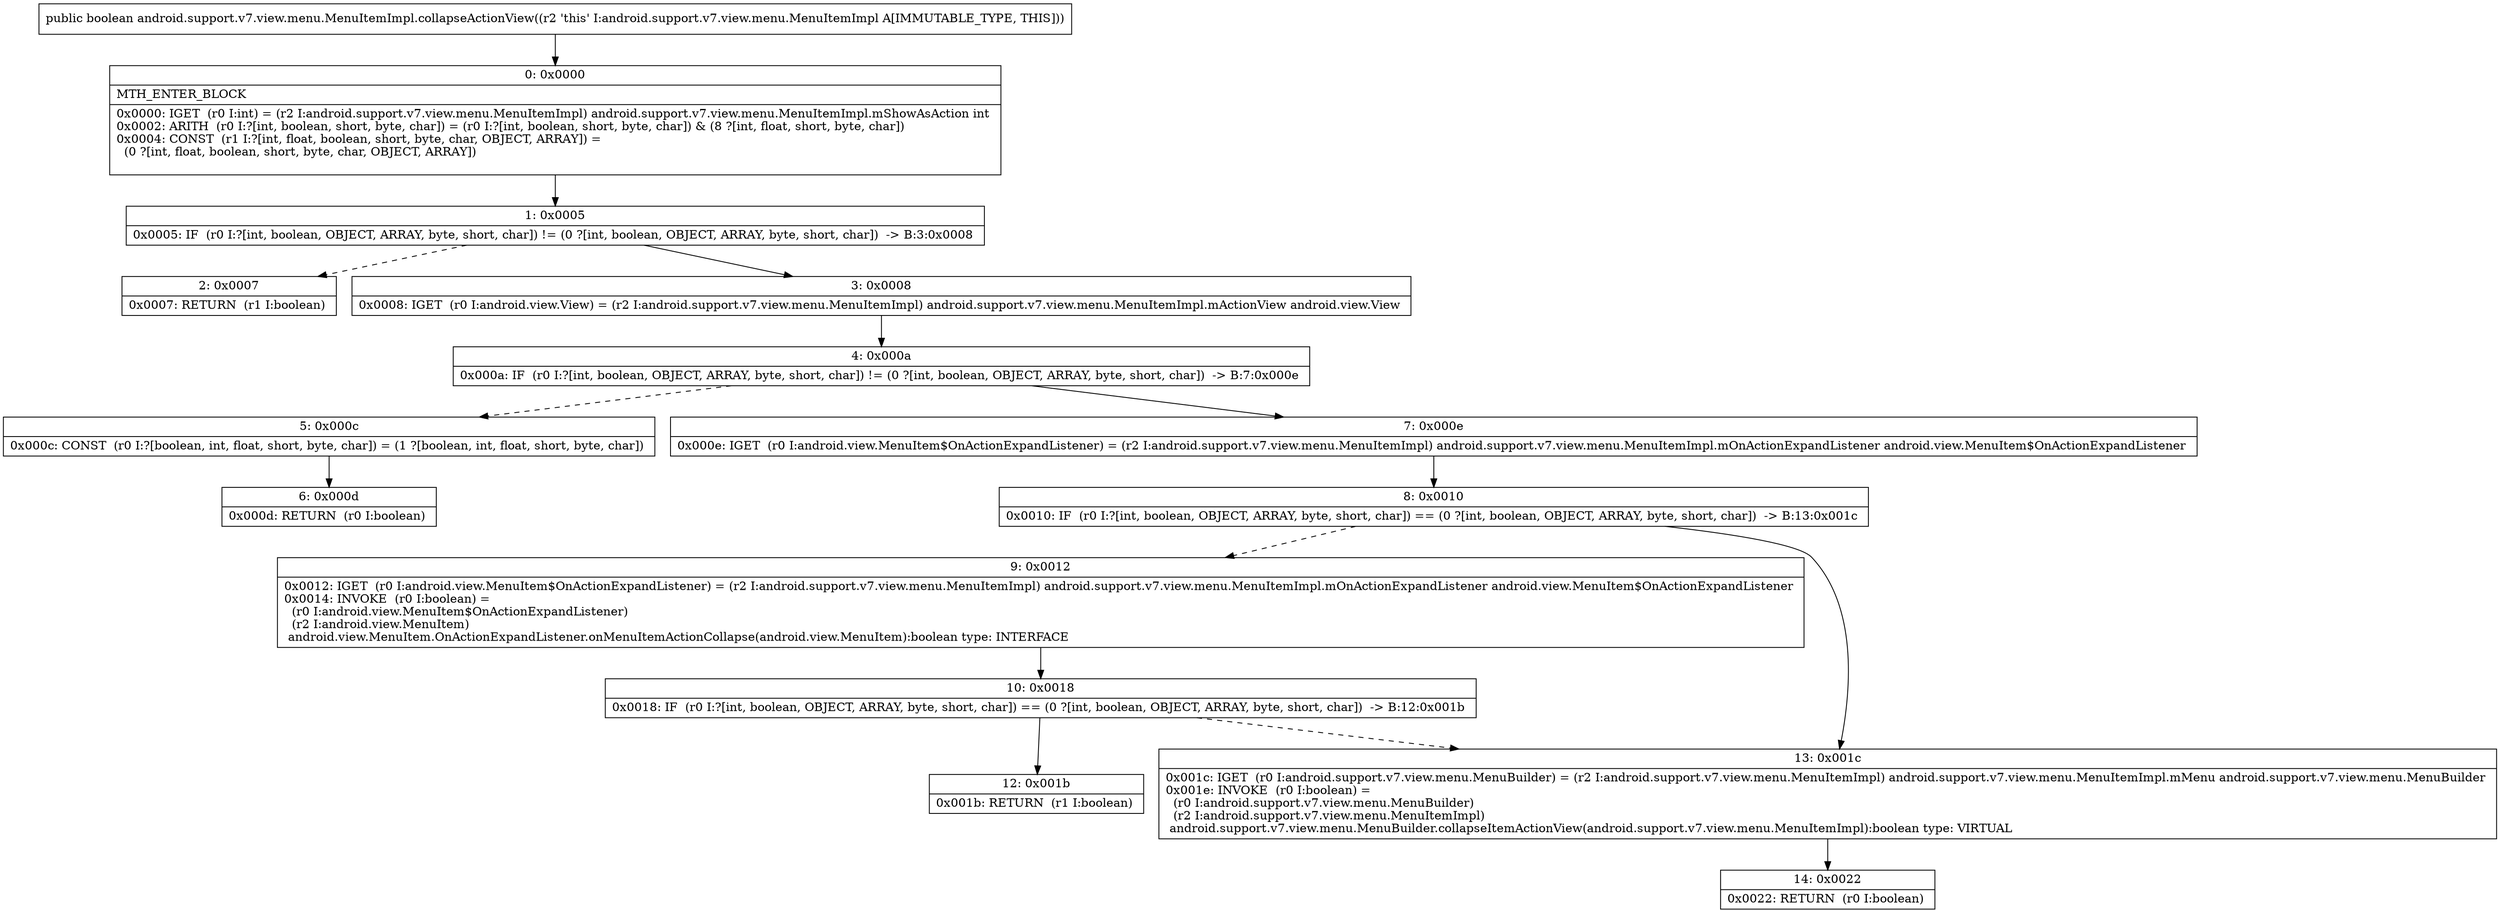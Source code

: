 digraph "CFG forandroid.support.v7.view.menu.MenuItemImpl.collapseActionView()Z" {
Node_0 [shape=record,label="{0\:\ 0x0000|MTH_ENTER_BLOCK\l|0x0000: IGET  (r0 I:int) = (r2 I:android.support.v7.view.menu.MenuItemImpl) android.support.v7.view.menu.MenuItemImpl.mShowAsAction int \l0x0002: ARITH  (r0 I:?[int, boolean, short, byte, char]) = (r0 I:?[int, boolean, short, byte, char]) & (8 ?[int, float, short, byte, char]) \l0x0004: CONST  (r1 I:?[int, float, boolean, short, byte, char, OBJECT, ARRAY]) = \l  (0 ?[int, float, boolean, short, byte, char, OBJECT, ARRAY])\l \l}"];
Node_1 [shape=record,label="{1\:\ 0x0005|0x0005: IF  (r0 I:?[int, boolean, OBJECT, ARRAY, byte, short, char]) != (0 ?[int, boolean, OBJECT, ARRAY, byte, short, char])  \-\> B:3:0x0008 \l}"];
Node_2 [shape=record,label="{2\:\ 0x0007|0x0007: RETURN  (r1 I:boolean) \l}"];
Node_3 [shape=record,label="{3\:\ 0x0008|0x0008: IGET  (r0 I:android.view.View) = (r2 I:android.support.v7.view.menu.MenuItemImpl) android.support.v7.view.menu.MenuItemImpl.mActionView android.view.View \l}"];
Node_4 [shape=record,label="{4\:\ 0x000a|0x000a: IF  (r0 I:?[int, boolean, OBJECT, ARRAY, byte, short, char]) != (0 ?[int, boolean, OBJECT, ARRAY, byte, short, char])  \-\> B:7:0x000e \l}"];
Node_5 [shape=record,label="{5\:\ 0x000c|0x000c: CONST  (r0 I:?[boolean, int, float, short, byte, char]) = (1 ?[boolean, int, float, short, byte, char]) \l}"];
Node_6 [shape=record,label="{6\:\ 0x000d|0x000d: RETURN  (r0 I:boolean) \l}"];
Node_7 [shape=record,label="{7\:\ 0x000e|0x000e: IGET  (r0 I:android.view.MenuItem$OnActionExpandListener) = (r2 I:android.support.v7.view.menu.MenuItemImpl) android.support.v7.view.menu.MenuItemImpl.mOnActionExpandListener android.view.MenuItem$OnActionExpandListener \l}"];
Node_8 [shape=record,label="{8\:\ 0x0010|0x0010: IF  (r0 I:?[int, boolean, OBJECT, ARRAY, byte, short, char]) == (0 ?[int, boolean, OBJECT, ARRAY, byte, short, char])  \-\> B:13:0x001c \l}"];
Node_9 [shape=record,label="{9\:\ 0x0012|0x0012: IGET  (r0 I:android.view.MenuItem$OnActionExpandListener) = (r2 I:android.support.v7.view.menu.MenuItemImpl) android.support.v7.view.menu.MenuItemImpl.mOnActionExpandListener android.view.MenuItem$OnActionExpandListener \l0x0014: INVOKE  (r0 I:boolean) = \l  (r0 I:android.view.MenuItem$OnActionExpandListener)\l  (r2 I:android.view.MenuItem)\l android.view.MenuItem.OnActionExpandListener.onMenuItemActionCollapse(android.view.MenuItem):boolean type: INTERFACE \l}"];
Node_10 [shape=record,label="{10\:\ 0x0018|0x0018: IF  (r0 I:?[int, boolean, OBJECT, ARRAY, byte, short, char]) == (0 ?[int, boolean, OBJECT, ARRAY, byte, short, char])  \-\> B:12:0x001b \l}"];
Node_12 [shape=record,label="{12\:\ 0x001b|0x001b: RETURN  (r1 I:boolean) \l}"];
Node_13 [shape=record,label="{13\:\ 0x001c|0x001c: IGET  (r0 I:android.support.v7.view.menu.MenuBuilder) = (r2 I:android.support.v7.view.menu.MenuItemImpl) android.support.v7.view.menu.MenuItemImpl.mMenu android.support.v7.view.menu.MenuBuilder \l0x001e: INVOKE  (r0 I:boolean) = \l  (r0 I:android.support.v7.view.menu.MenuBuilder)\l  (r2 I:android.support.v7.view.menu.MenuItemImpl)\l android.support.v7.view.menu.MenuBuilder.collapseItemActionView(android.support.v7.view.menu.MenuItemImpl):boolean type: VIRTUAL \l}"];
Node_14 [shape=record,label="{14\:\ 0x0022|0x0022: RETURN  (r0 I:boolean) \l}"];
MethodNode[shape=record,label="{public boolean android.support.v7.view.menu.MenuItemImpl.collapseActionView((r2 'this' I:android.support.v7.view.menu.MenuItemImpl A[IMMUTABLE_TYPE, THIS])) }"];
MethodNode -> Node_0;
Node_0 -> Node_1;
Node_1 -> Node_2[style=dashed];
Node_1 -> Node_3;
Node_3 -> Node_4;
Node_4 -> Node_5[style=dashed];
Node_4 -> Node_7;
Node_5 -> Node_6;
Node_7 -> Node_8;
Node_8 -> Node_9[style=dashed];
Node_8 -> Node_13;
Node_9 -> Node_10;
Node_10 -> Node_12;
Node_10 -> Node_13[style=dashed];
Node_13 -> Node_14;
}


